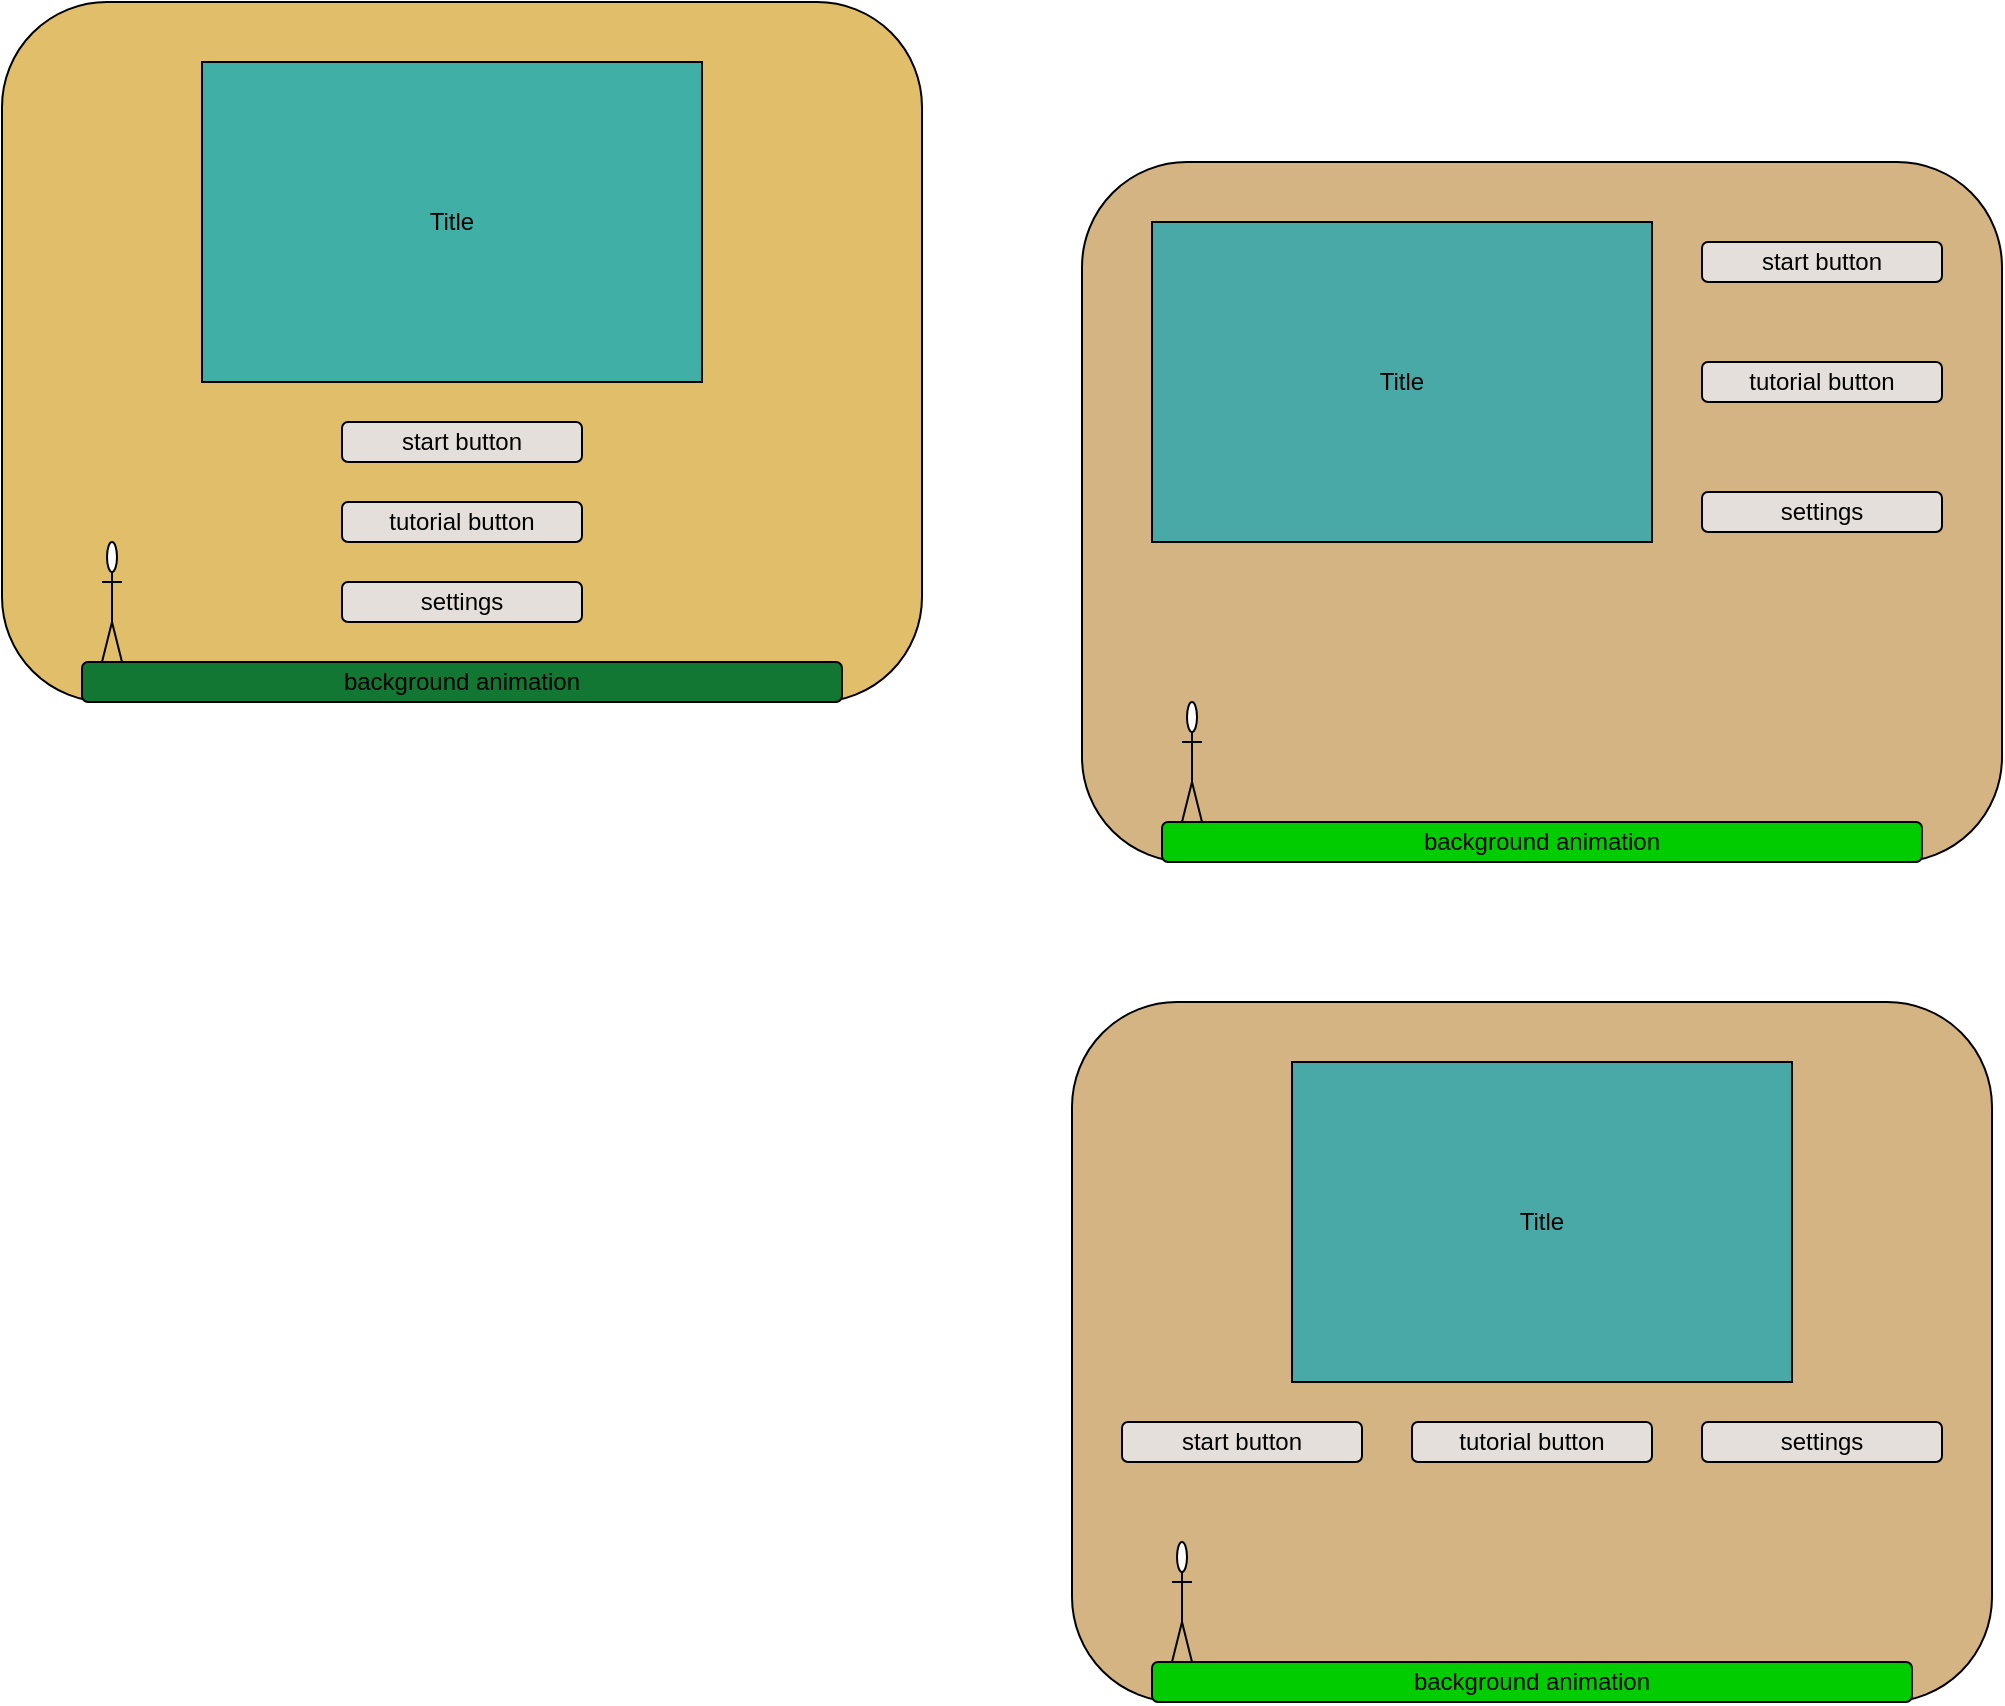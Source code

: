 <mxfile version="21.1.1" type="github">
  <diagram name="Page-1" id="Je0AldZPcqReI0aS4hjS">
    <mxGraphModel dx="1434" dy="834" grid="1" gridSize="10" guides="1" tooltips="1" connect="1" arrows="1" fold="1" page="1" pageScale="1" pageWidth="850" pageHeight="1100" math="0" shadow="0">
      <root>
        <mxCell id="0" />
        <mxCell id="1" parent="0" />
        <mxCell id="uDGIG_SQnXnqYR5ADsma-1" value="" style="rounded=1;whiteSpace=wrap;html=1;fillColor=#E1BE6A;" parent="1" vertex="1">
          <mxGeometry x="10" y="40" width="460" height="350" as="geometry" />
        </mxCell>
        <mxCell id="uDGIG_SQnXnqYR5ADsma-2" value="start button" style="rounded=1;whiteSpace=wrap;html=1;fillColor=#E4DFDA;" parent="1" vertex="1">
          <mxGeometry x="180" y="250" width="120" height="20" as="geometry" />
        </mxCell>
        <mxCell id="uDGIG_SQnXnqYR5ADsma-3" value="tutorial button" style="rounded=1;whiteSpace=wrap;html=1;fillColor=#E4DFDA;" parent="1" vertex="1">
          <mxGeometry x="180" y="290" width="120" height="20" as="geometry" />
        </mxCell>
        <mxCell id="uDGIG_SQnXnqYR5ADsma-4" value="Title" style="rounded=0;whiteSpace=wrap;html=1;fillColor=#40B0A6;" parent="1" vertex="1">
          <mxGeometry x="110" y="70" width="250" height="160" as="geometry" />
        </mxCell>
        <mxCell id="CQbInTFWRahfCe4FfecC-12" value="Actor" style="shape=umlActor;verticalLabelPosition=bottom;verticalAlign=top;html=1;outlineConnect=0;" vertex="1" parent="1">
          <mxGeometry x="60" y="310" width="10" height="60" as="geometry" />
        </mxCell>
        <mxCell id="CQbInTFWRahfCe4FfecC-10" value="background animation" style="rounded=1;whiteSpace=wrap;html=1;fillColor=#117733;" vertex="1" parent="1">
          <mxGeometry x="50" y="370" width="380" height="20" as="geometry" />
        </mxCell>
        <mxCell id="CQbInTFWRahfCe4FfecC-6" value="settings" style="rounded=1;whiteSpace=wrap;html=1;fillColor=#E4DFDA;" vertex="1" parent="1">
          <mxGeometry x="180" y="330" width="120" height="20" as="geometry" />
        </mxCell>
        <mxCell id="CQbInTFWRahfCe4FfecC-43" value="" style="rounded=1;whiteSpace=wrap;html=1;fillColor=#D4B483;" vertex="1" parent="1">
          <mxGeometry x="550" y="120" width="460" height="350" as="geometry" />
        </mxCell>
        <mxCell id="CQbInTFWRahfCe4FfecC-44" value="start button" style="rounded=1;whiteSpace=wrap;html=1;fillColor=#E4DFDA;" vertex="1" parent="1">
          <mxGeometry x="860" y="160" width="120" height="20" as="geometry" />
        </mxCell>
        <mxCell id="CQbInTFWRahfCe4FfecC-45" value="tutorial button" style="rounded=1;whiteSpace=wrap;html=1;fillColor=#E4DFDA;" vertex="1" parent="1">
          <mxGeometry x="860" y="220" width="120" height="20" as="geometry" />
        </mxCell>
        <mxCell id="CQbInTFWRahfCe4FfecC-46" value="Title" style="rounded=0;whiteSpace=wrap;html=1;fillColor=#48A9A6;" vertex="1" parent="1">
          <mxGeometry x="585" y="150" width="250" height="160" as="geometry" />
        </mxCell>
        <mxCell id="CQbInTFWRahfCe4FfecC-47" value="Actor" style="shape=umlActor;verticalLabelPosition=bottom;verticalAlign=top;html=1;outlineConnect=0;" vertex="1" parent="1">
          <mxGeometry x="600" y="390" width="10" height="60" as="geometry" />
        </mxCell>
        <mxCell id="CQbInTFWRahfCe4FfecC-48" value="background animation" style="rounded=1;whiteSpace=wrap;html=1;fillColor=#00CC00;" vertex="1" parent="1">
          <mxGeometry x="590" y="450" width="380" height="20" as="geometry" />
        </mxCell>
        <mxCell id="CQbInTFWRahfCe4FfecC-49" value="settings" style="rounded=1;whiteSpace=wrap;html=1;fillColor=#E4DFDA;" vertex="1" parent="1">
          <mxGeometry x="860" y="285" width="120" height="20" as="geometry" />
        </mxCell>
        <mxCell id="CQbInTFWRahfCe4FfecC-50" value="" style="rounded=1;whiteSpace=wrap;html=1;fillColor=#D4B483;" vertex="1" parent="1">
          <mxGeometry x="545" y="540" width="460" height="350" as="geometry" />
        </mxCell>
        <mxCell id="CQbInTFWRahfCe4FfecC-51" value="start button" style="rounded=1;whiteSpace=wrap;html=1;fillColor=#E4DFDA;" vertex="1" parent="1">
          <mxGeometry x="570" y="750" width="120" height="20" as="geometry" />
        </mxCell>
        <mxCell id="CQbInTFWRahfCe4FfecC-52" value="tutorial button" style="rounded=1;whiteSpace=wrap;html=1;fillColor=#E4DFDA;" vertex="1" parent="1">
          <mxGeometry x="715" y="750" width="120" height="20" as="geometry" />
        </mxCell>
        <mxCell id="CQbInTFWRahfCe4FfecC-53" value="Title" style="rounded=0;whiteSpace=wrap;html=1;fillColor=#48A9A6;" vertex="1" parent="1">
          <mxGeometry x="655" y="570" width="250" height="160" as="geometry" />
        </mxCell>
        <mxCell id="CQbInTFWRahfCe4FfecC-54" value="Actor" style="shape=umlActor;verticalLabelPosition=bottom;verticalAlign=top;html=1;outlineConnect=0;" vertex="1" parent="1">
          <mxGeometry x="595" y="810" width="10" height="60" as="geometry" />
        </mxCell>
        <mxCell id="CQbInTFWRahfCe4FfecC-55" value="background animation" style="rounded=1;whiteSpace=wrap;html=1;fillColor=#00CC00;" vertex="1" parent="1">
          <mxGeometry x="585" y="870" width="380" height="20" as="geometry" />
        </mxCell>
        <mxCell id="CQbInTFWRahfCe4FfecC-56" value="settings" style="rounded=1;whiteSpace=wrap;html=1;fillColor=#E4DFDA;" vertex="1" parent="1">
          <mxGeometry x="860" y="750" width="120" height="20" as="geometry" />
        </mxCell>
      </root>
    </mxGraphModel>
  </diagram>
</mxfile>
